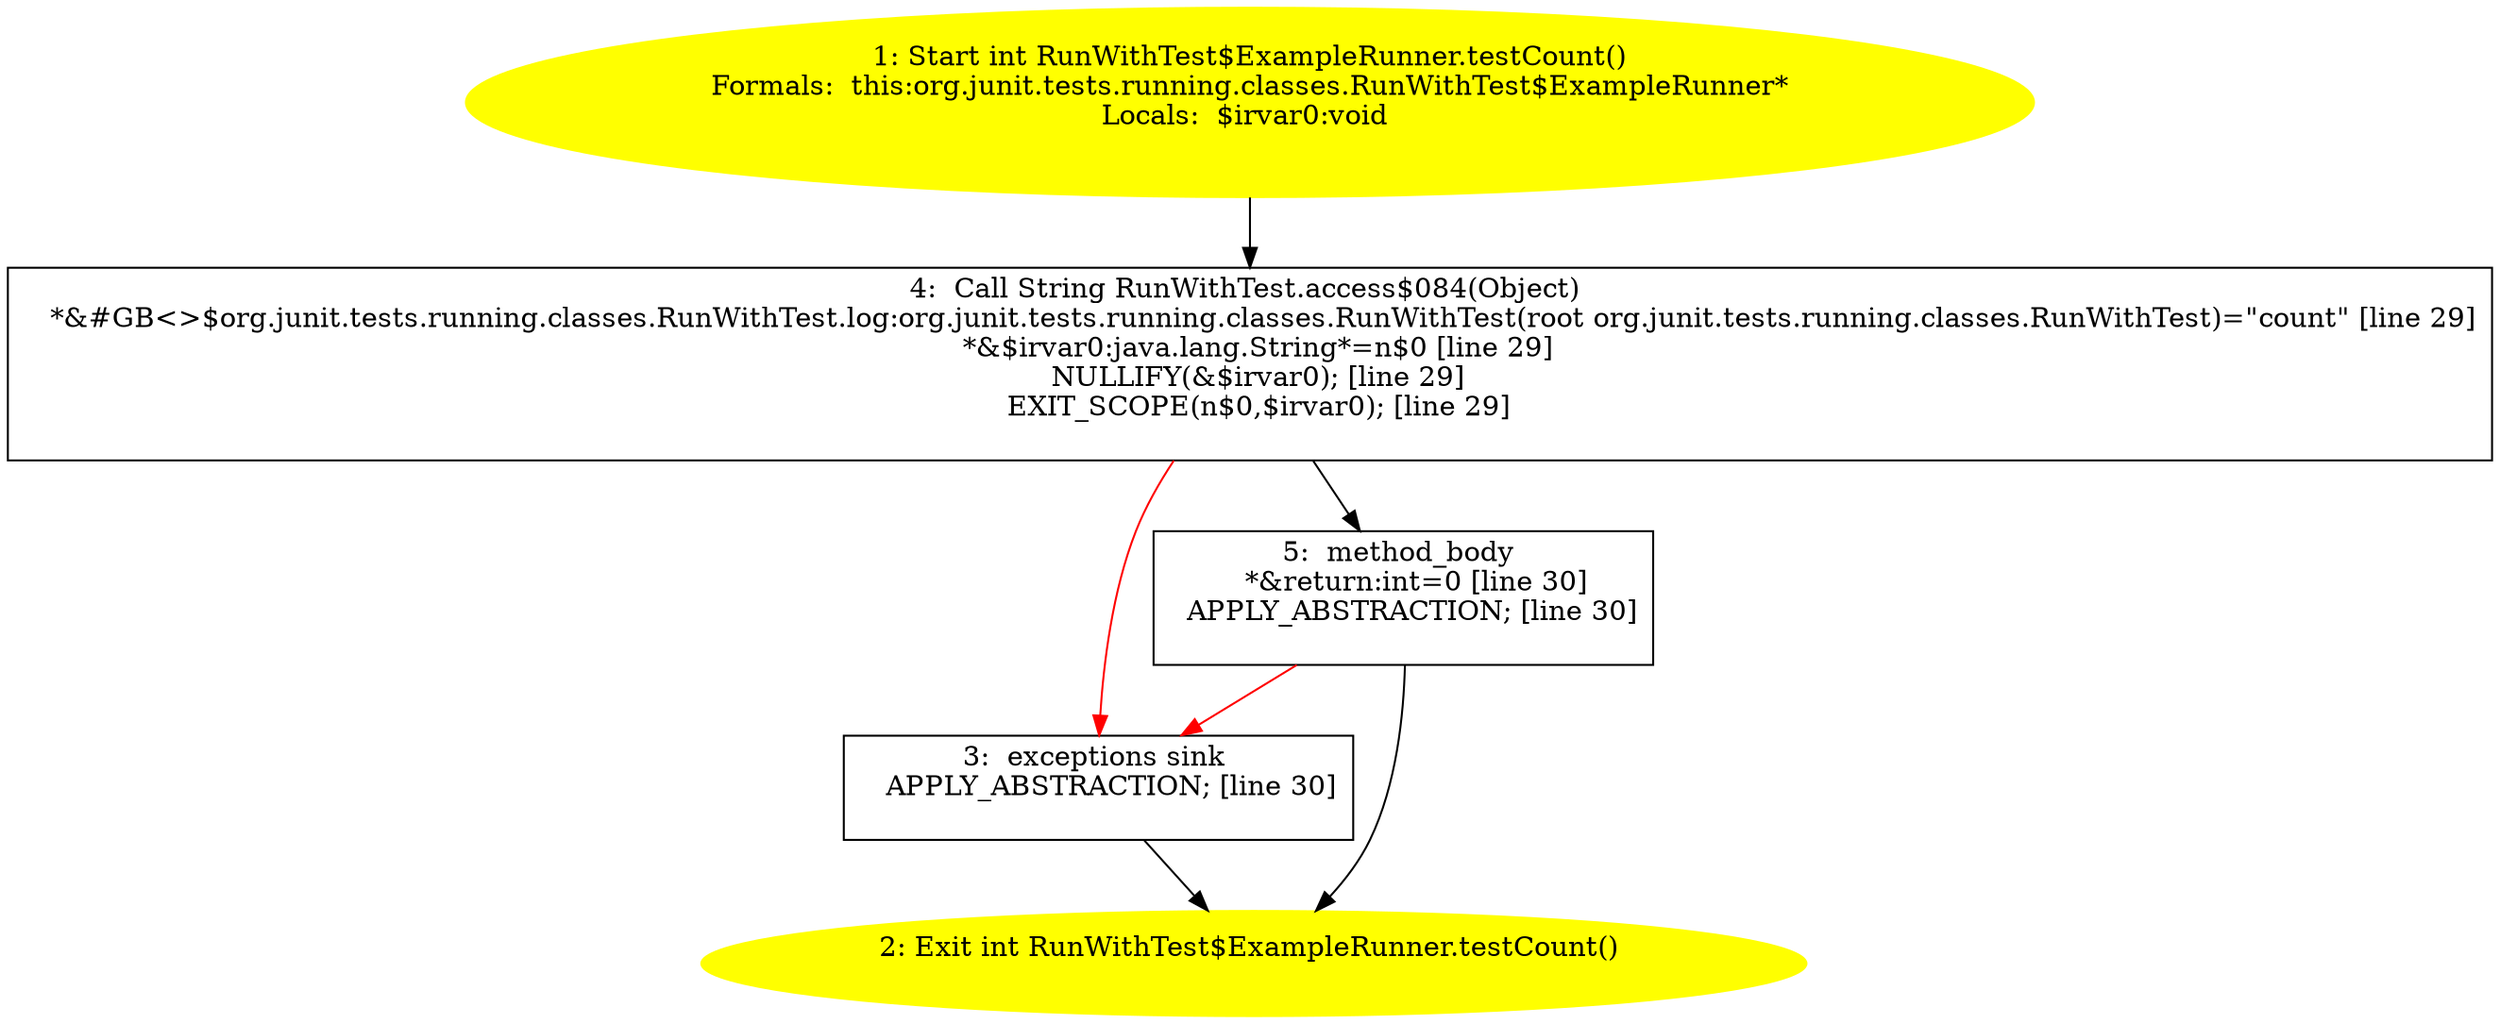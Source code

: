 /* @generated */
digraph cfg {
"org.junit.tests.running.classes.RunWithTest$ExampleRunner.testCount():int.39dd16b01ade04d252d4c3c1419934b6_1" [label="1: Start int RunWithTest$ExampleRunner.testCount()\nFormals:  this:org.junit.tests.running.classes.RunWithTest$ExampleRunner*\nLocals:  $irvar0:void \n  " color=yellow style=filled]
	

	 "org.junit.tests.running.classes.RunWithTest$ExampleRunner.testCount():int.39dd16b01ade04d252d4c3c1419934b6_1" -> "org.junit.tests.running.classes.RunWithTest$ExampleRunner.testCount():int.39dd16b01ade04d252d4c3c1419934b6_4" ;
"org.junit.tests.running.classes.RunWithTest$ExampleRunner.testCount():int.39dd16b01ade04d252d4c3c1419934b6_2" [label="2: Exit int RunWithTest$ExampleRunner.testCount() \n  " color=yellow style=filled]
	

"org.junit.tests.running.classes.RunWithTest$ExampleRunner.testCount():int.39dd16b01ade04d252d4c3c1419934b6_3" [label="3:  exceptions sink \n   APPLY_ABSTRACTION; [line 30]\n " shape="box"]
	

	 "org.junit.tests.running.classes.RunWithTest$ExampleRunner.testCount():int.39dd16b01ade04d252d4c3c1419934b6_3" -> "org.junit.tests.running.classes.RunWithTest$ExampleRunner.testCount():int.39dd16b01ade04d252d4c3c1419934b6_2" ;
"org.junit.tests.running.classes.RunWithTest$ExampleRunner.testCount():int.39dd16b01ade04d252d4c3c1419934b6_4" [label="4:  Call String RunWithTest.access$084(Object) \n   *&#GB<>$org.junit.tests.running.classes.RunWithTest.log:org.junit.tests.running.classes.RunWithTest(root org.junit.tests.running.classes.RunWithTest)=\"count\" [line 29]\n  *&$irvar0:java.lang.String*=n$0 [line 29]\n  NULLIFY(&$irvar0); [line 29]\n  EXIT_SCOPE(n$0,$irvar0); [line 29]\n " shape="box"]
	

	 "org.junit.tests.running.classes.RunWithTest$ExampleRunner.testCount():int.39dd16b01ade04d252d4c3c1419934b6_4" -> "org.junit.tests.running.classes.RunWithTest$ExampleRunner.testCount():int.39dd16b01ade04d252d4c3c1419934b6_5" ;
	 "org.junit.tests.running.classes.RunWithTest$ExampleRunner.testCount():int.39dd16b01ade04d252d4c3c1419934b6_4" -> "org.junit.tests.running.classes.RunWithTest$ExampleRunner.testCount():int.39dd16b01ade04d252d4c3c1419934b6_3" [color="red" ];
"org.junit.tests.running.classes.RunWithTest$ExampleRunner.testCount():int.39dd16b01ade04d252d4c3c1419934b6_5" [label="5:  method_body \n   *&return:int=0 [line 30]\n  APPLY_ABSTRACTION; [line 30]\n " shape="box"]
	

	 "org.junit.tests.running.classes.RunWithTest$ExampleRunner.testCount():int.39dd16b01ade04d252d4c3c1419934b6_5" -> "org.junit.tests.running.classes.RunWithTest$ExampleRunner.testCount():int.39dd16b01ade04d252d4c3c1419934b6_2" ;
	 "org.junit.tests.running.classes.RunWithTest$ExampleRunner.testCount():int.39dd16b01ade04d252d4c3c1419934b6_5" -> "org.junit.tests.running.classes.RunWithTest$ExampleRunner.testCount():int.39dd16b01ade04d252d4c3c1419934b6_3" [color="red" ];
}
